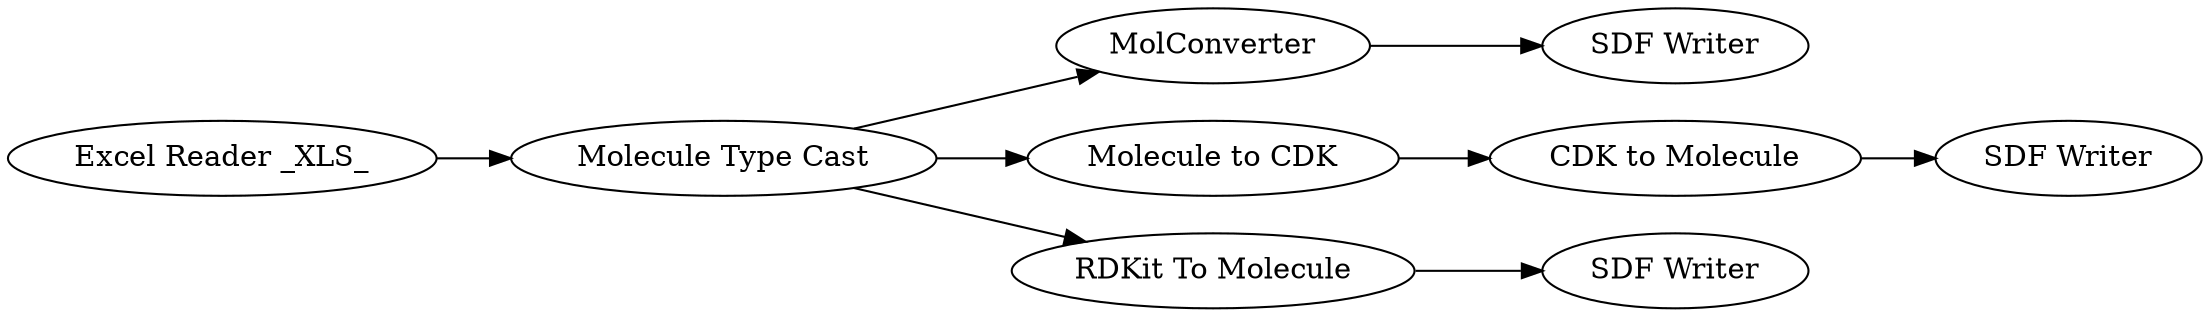 digraph {
	2 -> 10
	8 -> 7
	5 -> 6
	1 -> 2
	2 -> 5
	10 -> 11
	2 -> 8
	7 -> 9
	5 [label="RDKit To Molecule"]
	1 [label="Excel Reader _XLS_"]
	7 [label="CDK to Molecule"]
	9 [label="SDF Writer"]
	11 [label="SDF Writer"]
	8 [label="Molecule to CDK"]
	6 [label="SDF Writer"]
	2 [label="Molecule Type Cast"]
	10 [label=MolConverter]
	rankdir=LR
}

